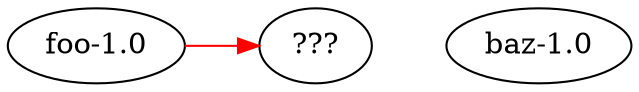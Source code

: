 digraph G {
  rankdir = LR;
  FOO [label="foo-1.0", group="main"];
  BAR [label="???", group="main"];
  BAZ [label="baz-1.0", group="main"];

  FOO -> BAR [color = red];
  BAR -> BAZ [style = invis];
}
